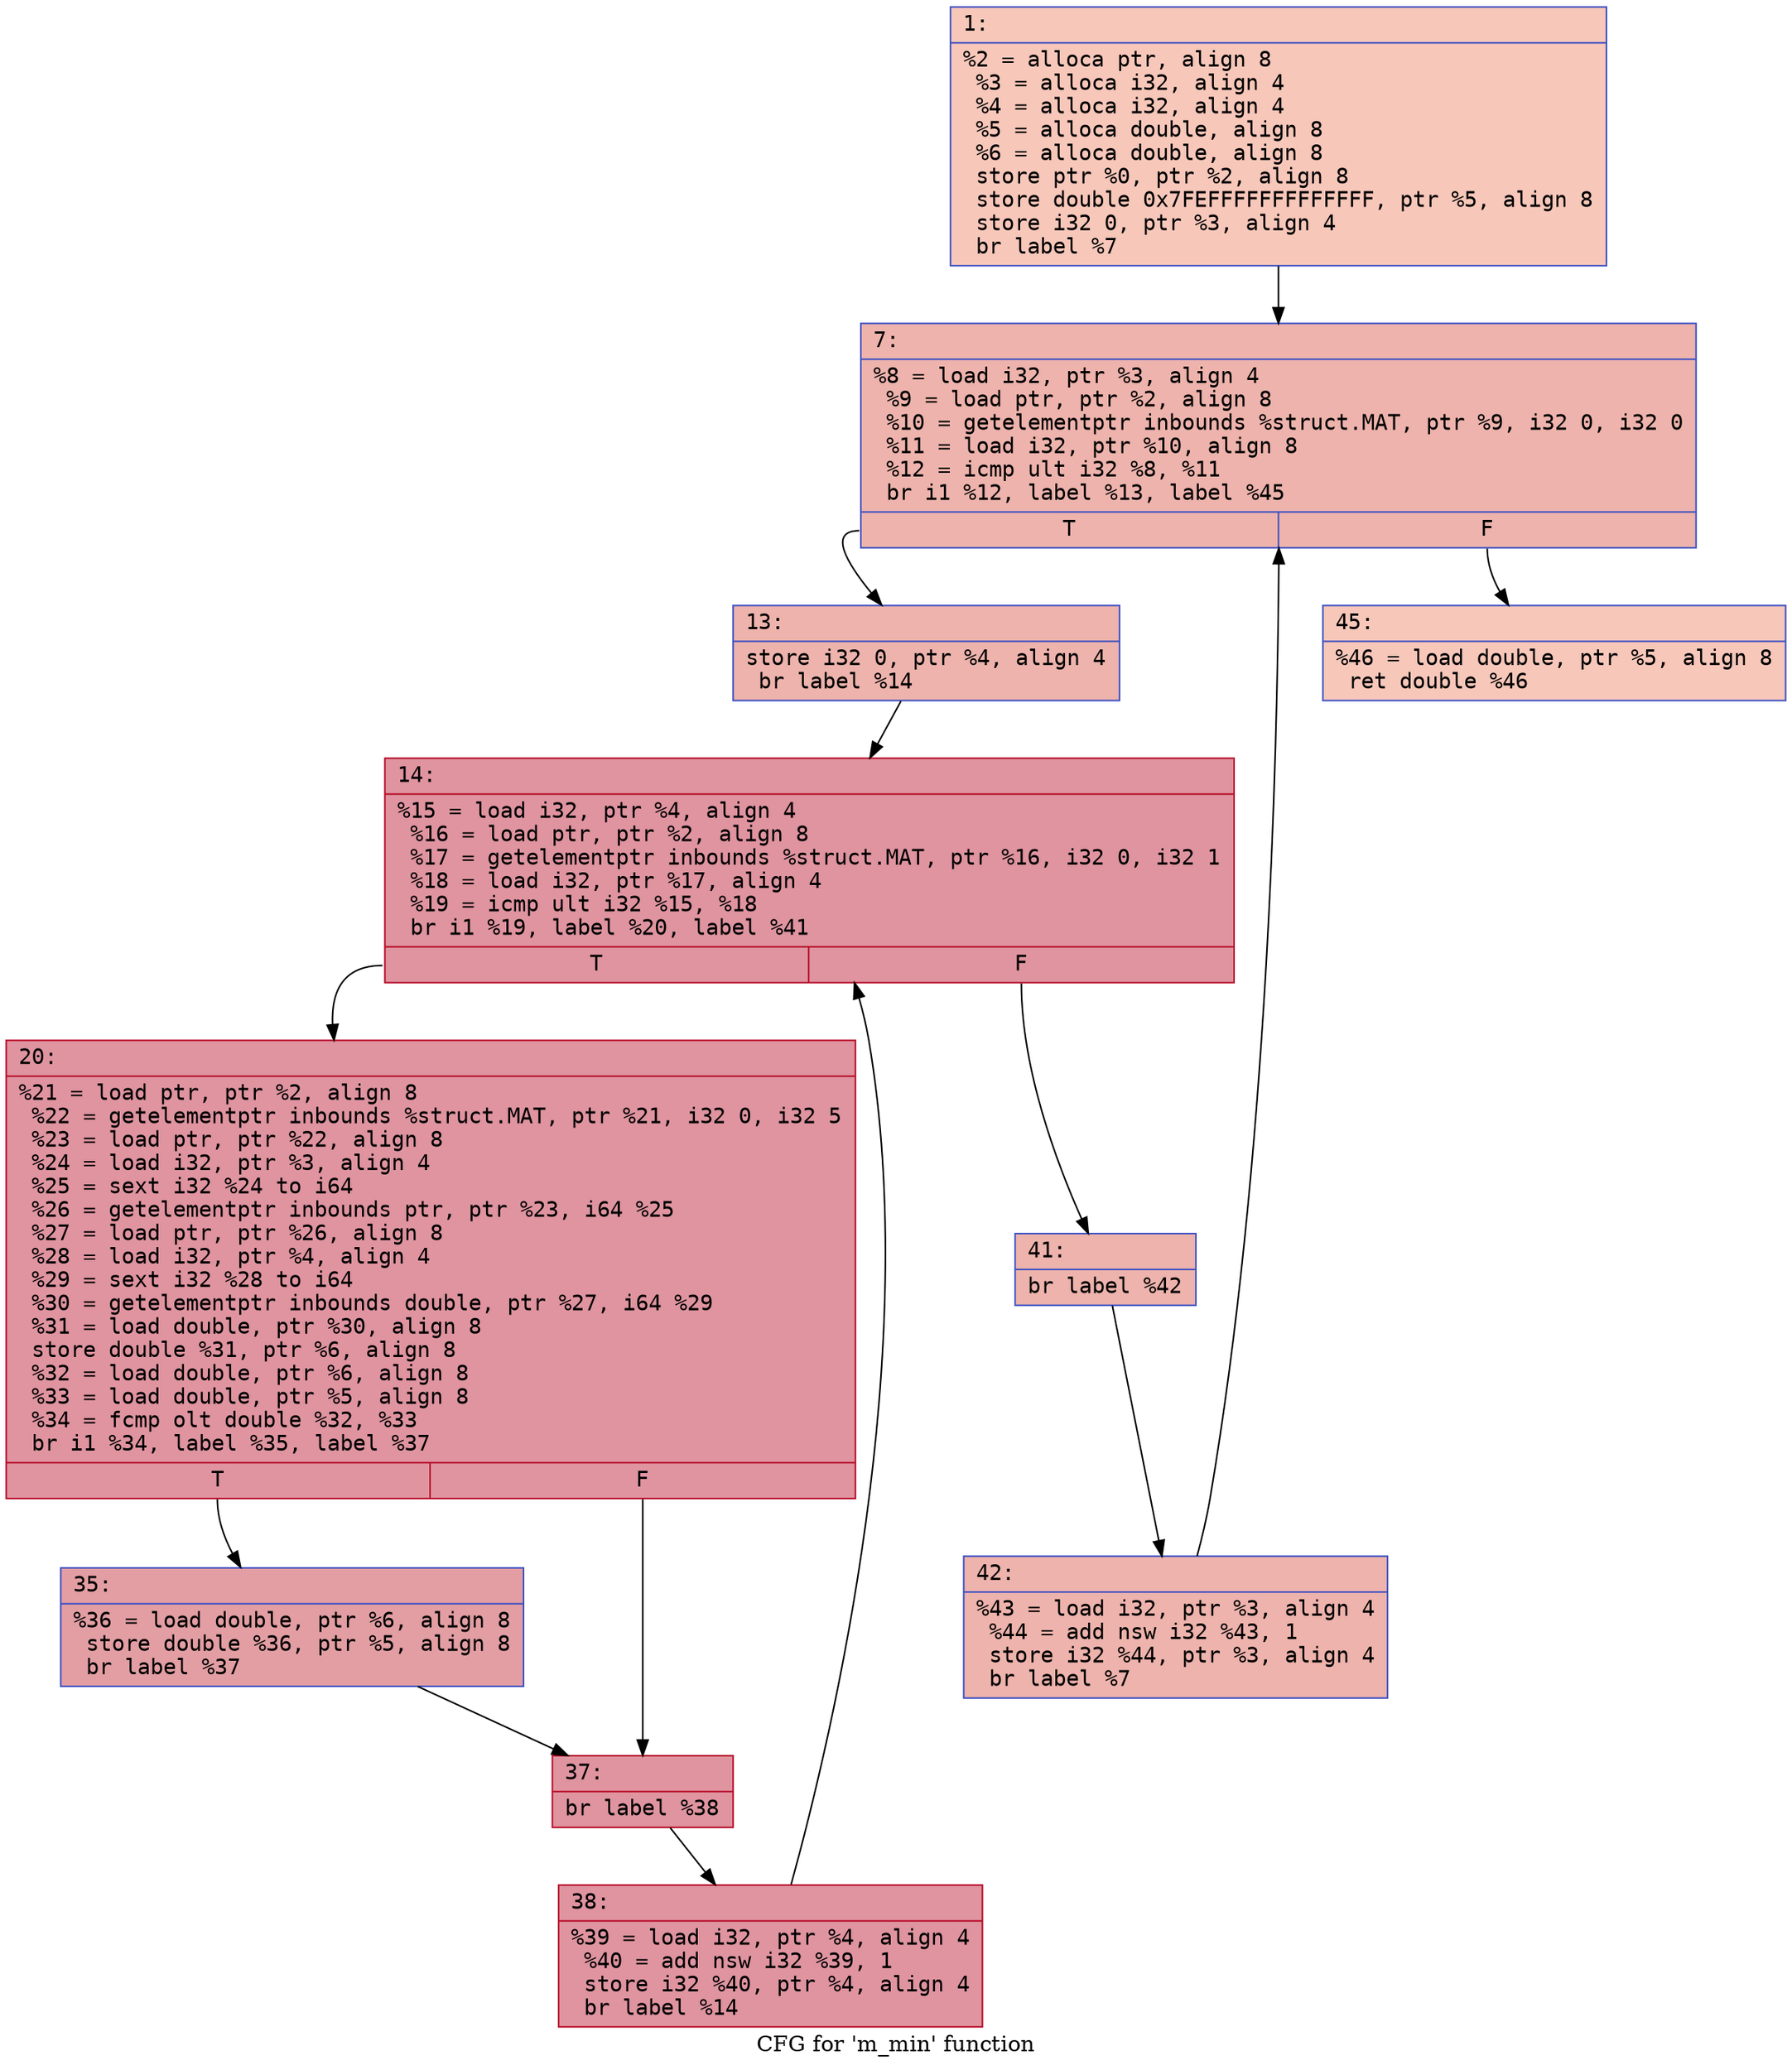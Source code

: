 digraph "CFG for 'm_min' function" {
	label="CFG for 'm_min' function";

	Node0x600002c14cd0 [shape=record,color="#3d50c3ff", style=filled, fillcolor="#ec7f6370" fontname="Courier",label="{1:\l|  %2 = alloca ptr, align 8\l  %3 = alloca i32, align 4\l  %4 = alloca i32, align 4\l  %5 = alloca double, align 8\l  %6 = alloca double, align 8\l  store ptr %0, ptr %2, align 8\l  store double 0x7FEFFFFFFFFFFFFF, ptr %5, align 8\l  store i32 0, ptr %3, align 4\l  br label %7\l}"];
	Node0x600002c14cd0 -> Node0x600002c14d20[tooltip="1 -> 7\nProbability 100.00%" ];
	Node0x600002c14d20 [shape=record,color="#3d50c3ff", style=filled, fillcolor="#d6524470" fontname="Courier",label="{7:\l|  %8 = load i32, ptr %3, align 4\l  %9 = load ptr, ptr %2, align 8\l  %10 = getelementptr inbounds %struct.MAT, ptr %9, i32 0, i32 0\l  %11 = load i32, ptr %10, align 8\l  %12 = icmp ult i32 %8, %11\l  br i1 %12, label %13, label %45\l|{<s0>T|<s1>F}}"];
	Node0x600002c14d20:s0 -> Node0x600002c14d70[tooltip="7 -> 13\nProbability 96.88%" ];
	Node0x600002c14d20:s1 -> Node0x600002c14ff0[tooltip="7 -> 45\nProbability 3.12%" ];
	Node0x600002c14d70 [shape=record,color="#3d50c3ff", style=filled, fillcolor="#d6524470" fontname="Courier",label="{13:\l|  store i32 0, ptr %4, align 4\l  br label %14\l}"];
	Node0x600002c14d70 -> Node0x600002c14dc0[tooltip="13 -> 14\nProbability 100.00%" ];
	Node0x600002c14dc0 [shape=record,color="#b70d28ff", style=filled, fillcolor="#b70d2870" fontname="Courier",label="{14:\l|  %15 = load i32, ptr %4, align 4\l  %16 = load ptr, ptr %2, align 8\l  %17 = getelementptr inbounds %struct.MAT, ptr %16, i32 0, i32 1\l  %18 = load i32, ptr %17, align 4\l  %19 = icmp ult i32 %15, %18\l  br i1 %19, label %20, label %41\l|{<s0>T|<s1>F}}"];
	Node0x600002c14dc0:s0 -> Node0x600002c14e10[tooltip="14 -> 20\nProbability 96.88%" ];
	Node0x600002c14dc0:s1 -> Node0x600002c14f50[tooltip="14 -> 41\nProbability 3.12%" ];
	Node0x600002c14e10 [shape=record,color="#b70d28ff", style=filled, fillcolor="#b70d2870" fontname="Courier",label="{20:\l|  %21 = load ptr, ptr %2, align 8\l  %22 = getelementptr inbounds %struct.MAT, ptr %21, i32 0, i32 5\l  %23 = load ptr, ptr %22, align 8\l  %24 = load i32, ptr %3, align 4\l  %25 = sext i32 %24 to i64\l  %26 = getelementptr inbounds ptr, ptr %23, i64 %25\l  %27 = load ptr, ptr %26, align 8\l  %28 = load i32, ptr %4, align 4\l  %29 = sext i32 %28 to i64\l  %30 = getelementptr inbounds double, ptr %27, i64 %29\l  %31 = load double, ptr %30, align 8\l  store double %31, ptr %6, align 8\l  %32 = load double, ptr %6, align 8\l  %33 = load double, ptr %5, align 8\l  %34 = fcmp olt double %32, %33\l  br i1 %34, label %35, label %37\l|{<s0>T|<s1>F}}"];
	Node0x600002c14e10:s0 -> Node0x600002c14e60[tooltip="20 -> 35\nProbability 50.00%" ];
	Node0x600002c14e10:s1 -> Node0x600002c14eb0[tooltip="20 -> 37\nProbability 50.00%" ];
	Node0x600002c14e60 [shape=record,color="#3d50c3ff", style=filled, fillcolor="#be242e70" fontname="Courier",label="{35:\l|  %36 = load double, ptr %6, align 8\l  store double %36, ptr %5, align 8\l  br label %37\l}"];
	Node0x600002c14e60 -> Node0x600002c14eb0[tooltip="35 -> 37\nProbability 100.00%" ];
	Node0x600002c14eb0 [shape=record,color="#b70d28ff", style=filled, fillcolor="#b70d2870" fontname="Courier",label="{37:\l|  br label %38\l}"];
	Node0x600002c14eb0 -> Node0x600002c14f00[tooltip="37 -> 38\nProbability 100.00%" ];
	Node0x600002c14f00 [shape=record,color="#b70d28ff", style=filled, fillcolor="#b70d2870" fontname="Courier",label="{38:\l|  %39 = load i32, ptr %4, align 4\l  %40 = add nsw i32 %39, 1\l  store i32 %40, ptr %4, align 4\l  br label %14\l}"];
	Node0x600002c14f00 -> Node0x600002c14dc0[tooltip="38 -> 14\nProbability 100.00%" ];
	Node0x600002c14f50 [shape=record,color="#3d50c3ff", style=filled, fillcolor="#d6524470" fontname="Courier",label="{41:\l|  br label %42\l}"];
	Node0x600002c14f50 -> Node0x600002c14fa0[tooltip="41 -> 42\nProbability 100.00%" ];
	Node0x600002c14fa0 [shape=record,color="#3d50c3ff", style=filled, fillcolor="#d6524470" fontname="Courier",label="{42:\l|  %43 = load i32, ptr %3, align 4\l  %44 = add nsw i32 %43, 1\l  store i32 %44, ptr %3, align 4\l  br label %7\l}"];
	Node0x600002c14fa0 -> Node0x600002c14d20[tooltip="42 -> 7\nProbability 100.00%" ];
	Node0x600002c14ff0 [shape=record,color="#3d50c3ff", style=filled, fillcolor="#ec7f6370" fontname="Courier",label="{45:\l|  %46 = load double, ptr %5, align 8\l  ret double %46\l}"];
}
